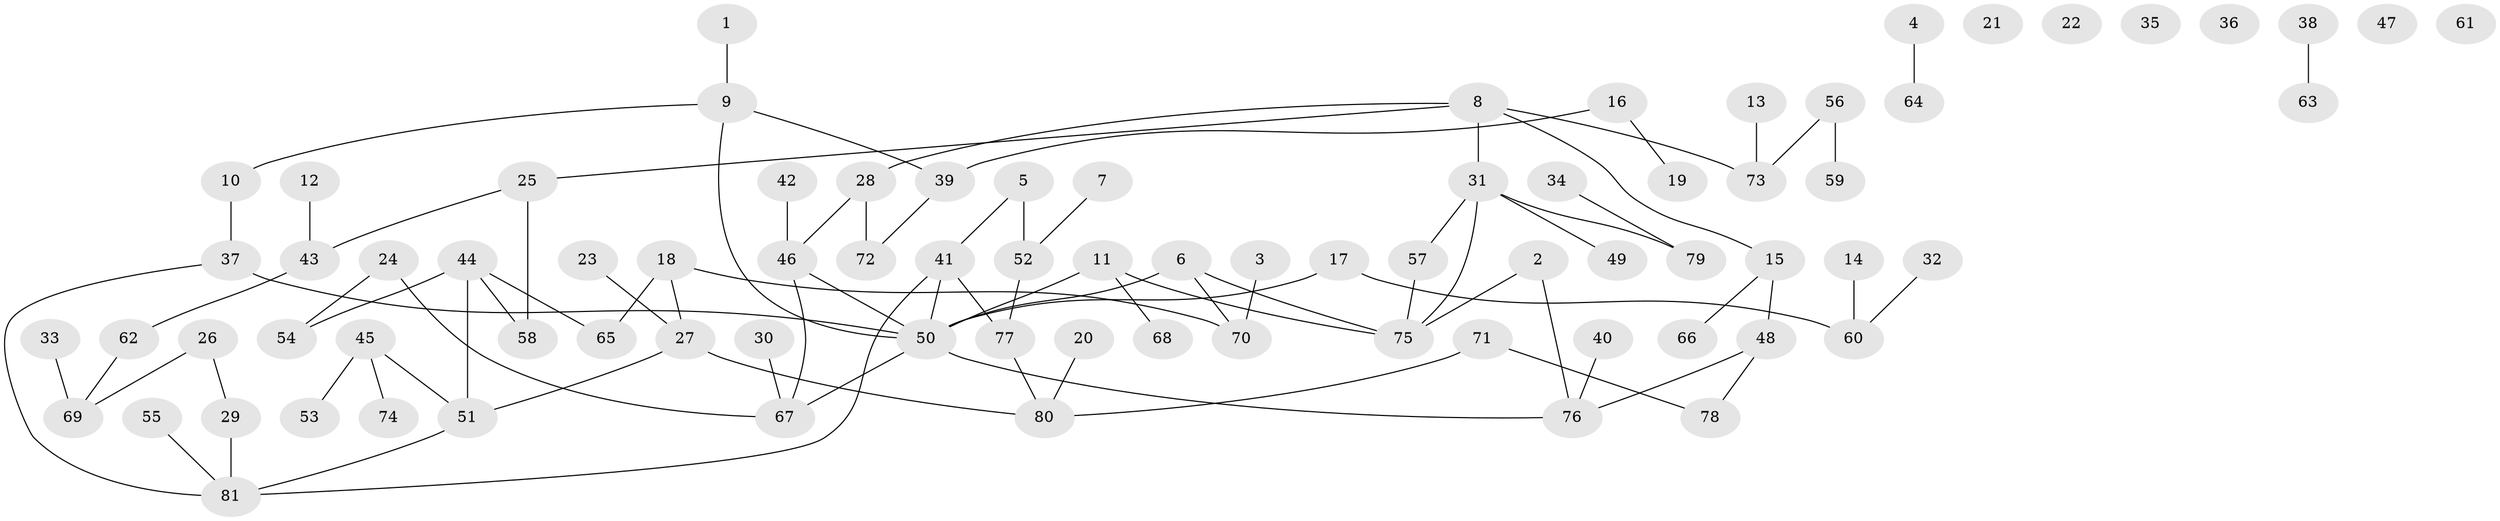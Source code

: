 // Generated by graph-tools (version 1.1) at 2025/33/03/09/25 02:33:55]
// undirected, 81 vertices, 89 edges
graph export_dot {
graph [start="1"]
  node [color=gray90,style=filled];
  1;
  2;
  3;
  4;
  5;
  6;
  7;
  8;
  9;
  10;
  11;
  12;
  13;
  14;
  15;
  16;
  17;
  18;
  19;
  20;
  21;
  22;
  23;
  24;
  25;
  26;
  27;
  28;
  29;
  30;
  31;
  32;
  33;
  34;
  35;
  36;
  37;
  38;
  39;
  40;
  41;
  42;
  43;
  44;
  45;
  46;
  47;
  48;
  49;
  50;
  51;
  52;
  53;
  54;
  55;
  56;
  57;
  58;
  59;
  60;
  61;
  62;
  63;
  64;
  65;
  66;
  67;
  68;
  69;
  70;
  71;
  72;
  73;
  74;
  75;
  76;
  77;
  78;
  79;
  80;
  81;
  1 -- 9;
  2 -- 75;
  2 -- 76;
  3 -- 70;
  4 -- 64;
  5 -- 41;
  5 -- 52;
  6 -- 50;
  6 -- 70;
  6 -- 75;
  7 -- 52;
  8 -- 15;
  8 -- 25;
  8 -- 28;
  8 -- 31;
  8 -- 73;
  9 -- 10;
  9 -- 39;
  9 -- 50;
  10 -- 37;
  11 -- 50;
  11 -- 68;
  11 -- 75;
  12 -- 43;
  13 -- 73;
  14 -- 60;
  15 -- 48;
  15 -- 66;
  16 -- 19;
  16 -- 39;
  17 -- 50;
  17 -- 60;
  18 -- 27;
  18 -- 65;
  18 -- 70;
  20 -- 80;
  23 -- 27;
  24 -- 54;
  24 -- 67;
  25 -- 43;
  25 -- 58;
  26 -- 29;
  26 -- 69;
  27 -- 51;
  27 -- 80;
  28 -- 46;
  28 -- 72;
  29 -- 81;
  30 -- 67;
  31 -- 49;
  31 -- 57;
  31 -- 75;
  31 -- 79;
  32 -- 60;
  33 -- 69;
  34 -- 79;
  37 -- 50;
  37 -- 81;
  38 -- 63;
  39 -- 72;
  40 -- 76;
  41 -- 50;
  41 -- 77;
  41 -- 81;
  42 -- 46;
  43 -- 62;
  44 -- 51;
  44 -- 54;
  44 -- 58;
  44 -- 65;
  45 -- 51;
  45 -- 53;
  45 -- 74;
  46 -- 50;
  46 -- 67;
  48 -- 76;
  48 -- 78;
  50 -- 67;
  50 -- 76;
  51 -- 81;
  52 -- 77;
  55 -- 81;
  56 -- 59;
  56 -- 73;
  57 -- 75;
  62 -- 69;
  71 -- 78;
  71 -- 80;
  77 -- 80;
}
